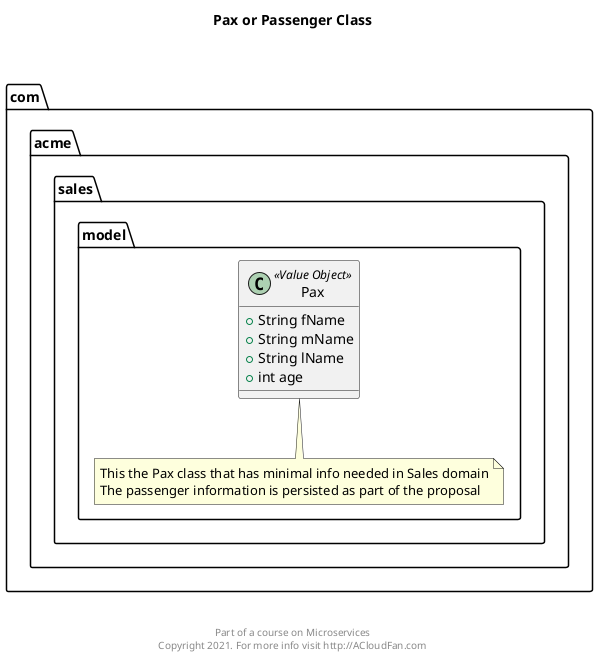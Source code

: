 @startuml

package com.acme.sales.model {
    class Pax <<Value Object>> {
        + String fName
        + String mName
        + String lName
        + int age
    }
    note  bottom of Pax
        This the Pax class that has minimal info needed in Sales domain
        The passenger information is persisted as part of the proposal
    end note
}

title  Pax or Passenger Class\n\n
footer \n\n Part of a course on Microservices \n Copyright 2021. For more info visit http://ACloudFan.com \n
@enduml